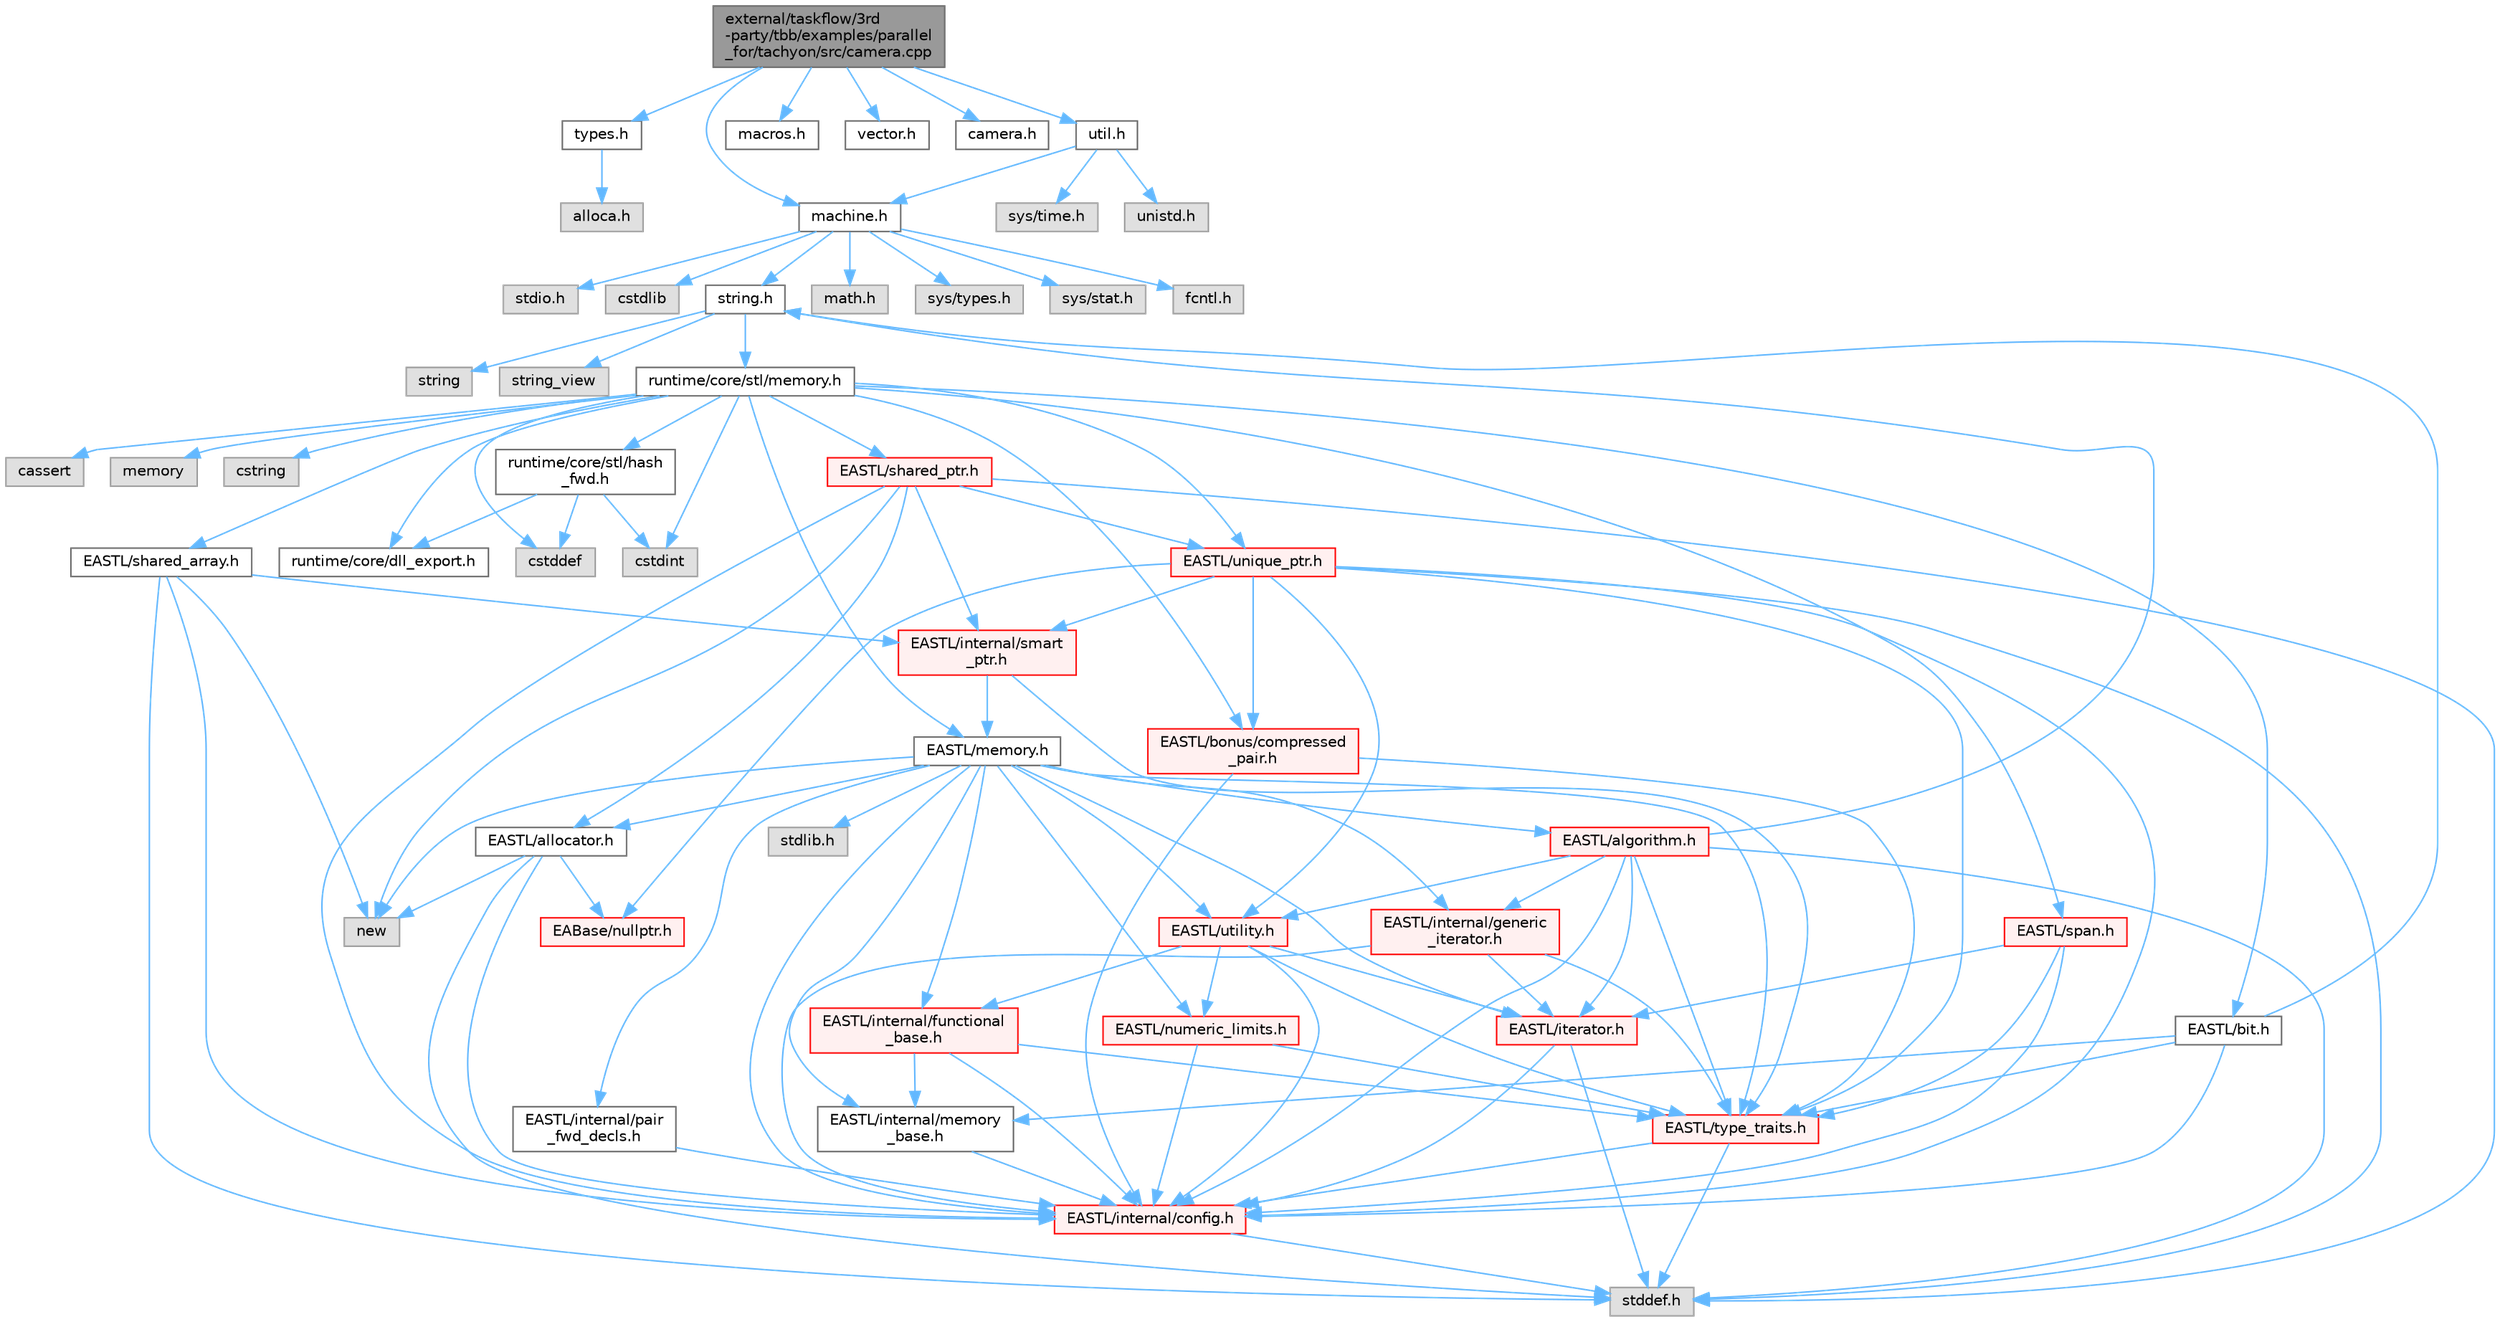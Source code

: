 digraph "external/taskflow/3rd-party/tbb/examples/parallel_for/tachyon/src/camera.cpp"
{
 // LATEX_PDF_SIZE
  bgcolor="transparent";
  edge [fontname=Helvetica,fontsize=10,labelfontname=Helvetica,labelfontsize=10];
  node [fontname=Helvetica,fontsize=10,shape=box,height=0.2,width=0.4];
  Node1 [id="Node000001",label="external/taskflow/3rd\l-party/tbb/examples/parallel\l_for/tachyon/src/camera.cpp",height=0.2,width=0.4,color="gray40", fillcolor="grey60", style="filled", fontcolor="black",tooltip=" "];
  Node1 -> Node2 [id="edge110_Node000001_Node000002",color="steelblue1",style="solid",tooltip=" "];
  Node2 [id="Node000002",label="machine.h",height=0.2,width=0.4,color="grey40", fillcolor="white", style="filled",URL="$machine_8h.html",tooltip=" "];
  Node2 -> Node3 [id="edge111_Node000002_Node000003",color="steelblue1",style="solid",tooltip=" "];
  Node3 [id="Node000003",label="stdio.h",height=0.2,width=0.4,color="grey60", fillcolor="#E0E0E0", style="filled",tooltip=" "];
  Node2 -> Node4 [id="edge112_Node000002_Node000004",color="steelblue1",style="solid",tooltip=" "];
  Node4 [id="Node000004",label="cstdlib",height=0.2,width=0.4,color="grey60", fillcolor="#E0E0E0", style="filled",tooltip=" "];
  Node2 -> Node5 [id="edge113_Node000002_Node000005",color="steelblue1",style="solid",tooltip=" "];
  Node5 [id="Node000005",label="string.h",height=0.2,width=0.4,color="grey40", fillcolor="white", style="filled",URL="$string_8h.html",tooltip=" "];
  Node5 -> Node6 [id="edge114_Node000005_Node000006",color="steelblue1",style="solid",tooltip=" "];
  Node6 [id="Node000006",label="string",height=0.2,width=0.4,color="grey60", fillcolor="#E0E0E0", style="filled",tooltip=" "];
  Node5 -> Node7 [id="edge115_Node000005_Node000007",color="steelblue1",style="solid",tooltip=" "];
  Node7 [id="Node000007",label="string_view",height=0.2,width=0.4,color="grey60", fillcolor="#E0E0E0", style="filled",tooltip=" "];
  Node5 -> Node8 [id="edge116_Node000005_Node000008",color="steelblue1",style="solid",tooltip=" "];
  Node8 [id="Node000008",label="runtime/core/stl/memory.h",height=0.2,width=0.4,color="grey40", fillcolor="white", style="filled",URL="$runtime_2core_2stl_2memory_8h.html",tooltip=" "];
  Node8 -> Node9 [id="edge117_Node000008_Node000009",color="steelblue1",style="solid",tooltip=" "];
  Node9 [id="Node000009",label="cstddef",height=0.2,width=0.4,color="grey60", fillcolor="#E0E0E0", style="filled",tooltip=" "];
  Node8 -> Node10 [id="edge118_Node000008_Node000010",color="steelblue1",style="solid",tooltip=" "];
  Node10 [id="Node000010",label="cstdint",height=0.2,width=0.4,color="grey60", fillcolor="#E0E0E0", style="filled",tooltip=" "];
  Node8 -> Node11 [id="edge119_Node000008_Node000011",color="steelblue1",style="solid",tooltip=" "];
  Node11 [id="Node000011",label="cassert",height=0.2,width=0.4,color="grey60", fillcolor="#E0E0E0", style="filled",tooltip=" "];
  Node8 -> Node12 [id="edge120_Node000008_Node000012",color="steelblue1",style="solid",tooltip=" "];
  Node12 [id="Node000012",label="memory",height=0.2,width=0.4,color="grey60", fillcolor="#E0E0E0", style="filled",tooltip=" "];
  Node8 -> Node13 [id="edge121_Node000008_Node000013",color="steelblue1",style="solid",tooltip=" "];
  Node13 [id="Node000013",label="cstring",height=0.2,width=0.4,color="grey60", fillcolor="#E0E0E0", style="filled",tooltip=" "];
  Node8 -> Node14 [id="edge122_Node000008_Node000014",color="steelblue1",style="solid",tooltip=" "];
  Node14 [id="Node000014",label="EASTL/bit.h",height=0.2,width=0.4,color="grey40", fillcolor="white", style="filled",URL="$bit_8h.html",tooltip=" "];
  Node14 -> Node15 [id="edge123_Node000014_Node000015",color="steelblue1",style="solid",tooltip=" "];
  Node15 [id="Node000015",label="EASTL/internal/config.h",height=0.2,width=0.4,color="red", fillcolor="#FFF0F0", style="filled",URL="$runtime_2_e_a_s_t_l_2include_2_e_a_s_t_l_2internal_2config_8h.html",tooltip=" "];
  Node15 -> Node23 [id="edge124_Node000015_Node000023",color="steelblue1",style="solid",tooltip=" "];
  Node23 [id="Node000023",label="stddef.h",height=0.2,width=0.4,color="grey60", fillcolor="#E0E0E0", style="filled",tooltip=" "];
  Node14 -> Node24 [id="edge125_Node000014_Node000024",color="steelblue1",style="solid",tooltip=" "];
  Node24 [id="Node000024",label="EASTL/internal/memory\l_base.h",height=0.2,width=0.4,color="grey40", fillcolor="white", style="filled",URL="$memory__base_8h.html",tooltip=" "];
  Node24 -> Node15 [id="edge126_Node000024_Node000015",color="steelblue1",style="solid",tooltip=" "];
  Node14 -> Node25 [id="edge127_Node000014_Node000025",color="steelblue1",style="solid",tooltip=" "];
  Node25 [id="Node000025",label="EASTL/type_traits.h",height=0.2,width=0.4,color="red", fillcolor="#FFF0F0", style="filled",URL="$_e_a_s_t_l_2include_2_e_a_s_t_l_2type__traits_8h.html",tooltip=" "];
  Node25 -> Node15 [id="edge128_Node000025_Node000015",color="steelblue1",style="solid",tooltip=" "];
  Node25 -> Node23 [id="edge129_Node000025_Node000023",color="steelblue1",style="solid",tooltip=" "];
  Node14 -> Node5 [id="edge130_Node000014_Node000005",color="steelblue1",style="solid",tooltip=" "];
  Node8 -> Node35 [id="edge131_Node000008_Node000035",color="steelblue1",style="solid",tooltip=" "];
  Node35 [id="Node000035",label="EASTL/memory.h",height=0.2,width=0.4,color="grey40", fillcolor="white", style="filled",URL="$runtime_2_e_a_s_t_l_2include_2_e_a_s_t_l_2memory_8h.html",tooltip=" "];
  Node35 -> Node15 [id="edge132_Node000035_Node000015",color="steelblue1",style="solid",tooltip=" "];
  Node35 -> Node24 [id="edge133_Node000035_Node000024",color="steelblue1",style="solid",tooltip=" "];
  Node35 -> Node36 [id="edge134_Node000035_Node000036",color="steelblue1",style="solid",tooltip=" "];
  Node36 [id="Node000036",label="EASTL/internal/generic\l_iterator.h",height=0.2,width=0.4,color="red", fillcolor="#FFF0F0", style="filled",URL="$generic__iterator_8h.html",tooltip=" "];
  Node36 -> Node15 [id="edge135_Node000036_Node000015",color="steelblue1",style="solid",tooltip=" "];
  Node36 -> Node37 [id="edge136_Node000036_Node000037",color="steelblue1",style="solid",tooltip=" "];
  Node37 [id="Node000037",label="EASTL/iterator.h",height=0.2,width=0.4,color="red", fillcolor="#FFF0F0", style="filled",URL="$_e_a_s_t_l_2include_2_e_a_s_t_l_2iterator_8h.html",tooltip=" "];
  Node37 -> Node15 [id="edge137_Node000037_Node000015",color="steelblue1",style="solid",tooltip=" "];
  Node37 -> Node23 [id="edge138_Node000037_Node000023",color="steelblue1",style="solid",tooltip=" "];
  Node36 -> Node25 [id="edge139_Node000036_Node000025",color="steelblue1",style="solid",tooltip=" "];
  Node35 -> Node40 [id="edge140_Node000035_Node000040",color="steelblue1",style="solid",tooltip=" "];
  Node40 [id="Node000040",label="EASTL/internal/pair\l_fwd_decls.h",height=0.2,width=0.4,color="grey40", fillcolor="white", style="filled",URL="$pair__fwd__decls_8h.html",tooltip=" "];
  Node40 -> Node15 [id="edge141_Node000040_Node000015",color="steelblue1",style="solid",tooltip=" "];
  Node35 -> Node41 [id="edge142_Node000035_Node000041",color="steelblue1",style="solid",tooltip=" "];
  Node41 [id="Node000041",label="EASTL/internal/functional\l_base.h",height=0.2,width=0.4,color="red", fillcolor="#FFF0F0", style="filled",URL="$functional__base_8h.html",tooltip=" "];
  Node41 -> Node15 [id="edge143_Node000041_Node000015",color="steelblue1",style="solid",tooltip=" "];
  Node41 -> Node24 [id="edge144_Node000041_Node000024",color="steelblue1",style="solid",tooltip=" "];
  Node41 -> Node25 [id="edge145_Node000041_Node000025",color="steelblue1",style="solid",tooltip=" "];
  Node35 -> Node42 [id="edge146_Node000035_Node000042",color="steelblue1",style="solid",tooltip=" "];
  Node42 [id="Node000042",label="EASTL/algorithm.h",height=0.2,width=0.4,color="red", fillcolor="#FFF0F0", style="filled",URL="$_e_a_s_t_l_2include_2_e_a_s_t_l_2algorithm_8h.html",tooltip=" "];
  Node42 -> Node15 [id="edge147_Node000042_Node000015",color="steelblue1",style="solid",tooltip=" "];
  Node42 -> Node25 [id="edge148_Node000042_Node000025",color="steelblue1",style="solid",tooltip=" "];
  Node42 -> Node37 [id="edge149_Node000042_Node000037",color="steelblue1",style="solid",tooltip=" "];
  Node42 -> Node52 [id="edge150_Node000042_Node000052",color="steelblue1",style="solid",tooltip=" "];
  Node52 [id="Node000052",label="EASTL/utility.h",height=0.2,width=0.4,color="red", fillcolor="#FFF0F0", style="filled",URL="$runtime_2_e_a_s_t_l_2include_2_e_a_s_t_l_2utility_8h.html",tooltip=" "];
  Node52 -> Node15 [id="edge151_Node000052_Node000015",color="steelblue1",style="solid",tooltip=" "];
  Node52 -> Node25 [id="edge152_Node000052_Node000025",color="steelblue1",style="solid",tooltip=" "];
  Node52 -> Node37 [id="edge153_Node000052_Node000037",color="steelblue1",style="solid",tooltip=" "];
  Node52 -> Node53 [id="edge154_Node000052_Node000053",color="steelblue1",style="solid",tooltip=" "];
  Node53 [id="Node000053",label="EASTL/numeric_limits.h",height=0.2,width=0.4,color="red", fillcolor="#FFF0F0", style="filled",URL="$numeric__limits_8h.html",tooltip=" "];
  Node53 -> Node15 [id="edge155_Node000053_Node000015",color="steelblue1",style="solid",tooltip=" "];
  Node53 -> Node25 [id="edge156_Node000053_Node000025",color="steelblue1",style="solid",tooltip=" "];
  Node52 -> Node41 [id="edge157_Node000052_Node000041",color="steelblue1",style="solid",tooltip=" "];
  Node42 -> Node36 [id="edge158_Node000042_Node000036",color="steelblue1",style="solid",tooltip=" "];
  Node42 -> Node23 [id="edge159_Node000042_Node000023",color="steelblue1",style="solid",tooltip=" "];
  Node42 -> Node5 [id="edge160_Node000042_Node000005",color="steelblue1",style="solid",tooltip=" "];
  Node35 -> Node25 [id="edge161_Node000035_Node000025",color="steelblue1",style="solid",tooltip=" "];
  Node35 -> Node49 [id="edge162_Node000035_Node000049",color="steelblue1",style="solid",tooltip=" "];
  Node49 [id="Node000049",label="EASTL/allocator.h",height=0.2,width=0.4,color="grey40", fillcolor="white", style="filled",URL="$runtime_2_e_a_s_t_l_2include_2_e_a_s_t_l_2allocator_8h.html",tooltip=" "];
  Node49 -> Node15 [id="edge163_Node000049_Node000015",color="steelblue1",style="solid",tooltip=" "];
  Node49 -> Node27 [id="edge164_Node000049_Node000027",color="steelblue1",style="solid",tooltip=" "];
  Node27 [id="Node000027",label="EABase/nullptr.h",height=0.2,width=0.4,color="red", fillcolor="#FFF0F0", style="filled",URL="$nullptr_8h.html",tooltip=" "];
  Node49 -> Node23 [id="edge165_Node000049_Node000023",color="steelblue1",style="solid",tooltip=" "];
  Node49 -> Node50 [id="edge166_Node000049_Node000050",color="steelblue1",style="solid",tooltip=" "];
  Node50 [id="Node000050",label="new",height=0.2,width=0.4,color="grey60", fillcolor="#E0E0E0", style="filled",tooltip=" "];
  Node35 -> Node37 [id="edge167_Node000035_Node000037",color="steelblue1",style="solid",tooltip=" "];
  Node35 -> Node52 [id="edge168_Node000035_Node000052",color="steelblue1",style="solid",tooltip=" "];
  Node35 -> Node53 [id="edge169_Node000035_Node000053",color="steelblue1",style="solid",tooltip=" "];
  Node35 -> Node62 [id="edge170_Node000035_Node000062",color="steelblue1",style="solid",tooltip=" "];
  Node62 [id="Node000062",label="stdlib.h",height=0.2,width=0.4,color="grey60", fillcolor="#E0E0E0", style="filled",tooltip=" "];
  Node35 -> Node50 [id="edge171_Node000035_Node000050",color="steelblue1",style="solid",tooltip=" "];
  Node8 -> Node63 [id="edge172_Node000008_Node000063",color="steelblue1",style="solid",tooltip=" "];
  Node63 [id="Node000063",label="EASTL/shared_array.h",height=0.2,width=0.4,color="grey40", fillcolor="white", style="filled",URL="$shared__array_8h.html",tooltip=" "];
  Node63 -> Node15 [id="edge173_Node000063_Node000015",color="steelblue1",style="solid",tooltip=" "];
  Node63 -> Node64 [id="edge174_Node000063_Node000064",color="steelblue1",style="solid",tooltip=" "];
  Node64 [id="Node000064",label="EASTL/internal/smart\l_ptr.h",height=0.2,width=0.4,color="red", fillcolor="#FFF0F0", style="filled",URL="$smart__ptr_8h.html",tooltip=" "];
  Node64 -> Node35 [id="edge175_Node000064_Node000035",color="steelblue1",style="solid",tooltip=" "];
  Node64 -> Node25 [id="edge176_Node000064_Node000025",color="steelblue1",style="solid",tooltip=" "];
  Node63 -> Node50 [id="edge177_Node000063_Node000050",color="steelblue1",style="solid",tooltip=" "];
  Node63 -> Node23 [id="edge178_Node000063_Node000023",color="steelblue1",style="solid",tooltip=" "];
  Node8 -> Node66 [id="edge179_Node000008_Node000066",color="steelblue1",style="solid",tooltip=" "];
  Node66 [id="Node000066",label="EASTL/unique_ptr.h",height=0.2,width=0.4,color="red", fillcolor="#FFF0F0", style="filled",URL="$unique__ptr_8h.html",tooltip=" "];
  Node66 -> Node27 [id="edge180_Node000066_Node000027",color="steelblue1",style="solid",tooltip=" "];
  Node66 -> Node67 [id="edge181_Node000066_Node000067",color="steelblue1",style="solid",tooltip=" "];
  Node67 [id="Node000067",label="EASTL/bonus/compressed\l_pair.h",height=0.2,width=0.4,color="red", fillcolor="#FFF0F0", style="filled",URL="$compressed__pair_8h.html",tooltip=" "];
  Node67 -> Node15 [id="edge182_Node000067_Node000015",color="steelblue1",style="solid",tooltip=" "];
  Node67 -> Node25 [id="edge183_Node000067_Node000025",color="steelblue1",style="solid",tooltip=" "];
  Node66 -> Node15 [id="edge184_Node000066_Node000015",color="steelblue1",style="solid",tooltip=" "];
  Node66 -> Node64 [id="edge185_Node000066_Node000064",color="steelblue1",style="solid",tooltip=" "];
  Node66 -> Node25 [id="edge186_Node000066_Node000025",color="steelblue1",style="solid",tooltip=" "];
  Node66 -> Node52 [id="edge187_Node000066_Node000052",color="steelblue1",style="solid",tooltip=" "];
  Node66 -> Node23 [id="edge188_Node000066_Node000023",color="steelblue1",style="solid",tooltip=" "];
  Node8 -> Node69 [id="edge189_Node000008_Node000069",color="steelblue1",style="solid",tooltip=" "];
  Node69 [id="Node000069",label="EASTL/shared_ptr.h",height=0.2,width=0.4,color="red", fillcolor="#FFF0F0", style="filled",URL="$shared__ptr_8h.html",tooltip=" "];
  Node69 -> Node15 [id="edge190_Node000069_Node000015",color="steelblue1",style="solid",tooltip=" "];
  Node69 -> Node64 [id="edge191_Node000069_Node000064",color="steelblue1",style="solid",tooltip=" "];
  Node69 -> Node66 [id="edge192_Node000069_Node000066",color="steelblue1",style="solid",tooltip=" "];
  Node69 -> Node49 [id="edge193_Node000069_Node000049",color="steelblue1",style="solid",tooltip=" "];
  Node69 -> Node50 [id="edge194_Node000069_Node000050",color="steelblue1",style="solid",tooltip=" "];
  Node69 -> Node23 [id="edge195_Node000069_Node000023",color="steelblue1",style="solid",tooltip=" "];
  Node8 -> Node149 [id="edge196_Node000008_Node000149",color="steelblue1",style="solid",tooltip=" "];
  Node149 [id="Node000149",label="EASTL/span.h",height=0.2,width=0.4,color="red", fillcolor="#FFF0F0", style="filled",URL="$span_8h.html",tooltip=" "];
  Node149 -> Node15 [id="edge197_Node000149_Node000015",color="steelblue1",style="solid",tooltip=" "];
  Node149 -> Node25 [id="edge198_Node000149_Node000025",color="steelblue1",style="solid",tooltip=" "];
  Node149 -> Node37 [id="edge199_Node000149_Node000037",color="steelblue1",style="solid",tooltip=" "];
  Node8 -> Node67 [id="edge200_Node000008_Node000067",color="steelblue1",style="solid",tooltip=" "];
  Node8 -> Node152 [id="edge201_Node000008_Node000152",color="steelblue1",style="solid",tooltip=" "];
  Node152 [id="Node000152",label="runtime/core/dll_export.h",height=0.2,width=0.4,color="grey40", fillcolor="white", style="filled",URL="$dll__export_8h.html",tooltip=" "];
  Node8 -> Node153 [id="edge202_Node000008_Node000153",color="steelblue1",style="solid",tooltip=" "];
  Node153 [id="Node000153",label="runtime/core/stl/hash\l_fwd.h",height=0.2,width=0.4,color="grey40", fillcolor="white", style="filled",URL="$hash__fwd_8h.html",tooltip=" "];
  Node153 -> Node9 [id="edge203_Node000153_Node000009",color="steelblue1",style="solid",tooltip=" "];
  Node153 -> Node10 [id="edge204_Node000153_Node000010",color="steelblue1",style="solid",tooltip=" "];
  Node153 -> Node152 [id="edge205_Node000153_Node000152",color="steelblue1",style="solid",tooltip=" "];
  Node2 -> Node154 [id="edge206_Node000002_Node000154",color="steelblue1",style="solid",tooltip=" "];
  Node154 [id="Node000154",label="math.h",height=0.2,width=0.4,color="grey60", fillcolor="#E0E0E0", style="filled",tooltip=" "];
  Node2 -> Node155 [id="edge207_Node000002_Node000155",color="steelblue1",style="solid",tooltip=" "];
  Node155 [id="Node000155",label="sys/types.h",height=0.2,width=0.4,color="grey60", fillcolor="#E0E0E0", style="filled",tooltip=" "];
  Node2 -> Node156 [id="edge208_Node000002_Node000156",color="steelblue1",style="solid",tooltip=" "];
  Node156 [id="Node000156",label="sys/stat.h",height=0.2,width=0.4,color="grey60", fillcolor="#E0E0E0", style="filled",tooltip=" "];
  Node2 -> Node157 [id="edge209_Node000002_Node000157",color="steelblue1",style="solid",tooltip=" "];
  Node157 [id="Node000157",label="fcntl.h",height=0.2,width=0.4,color="grey60", fillcolor="#E0E0E0", style="filled",tooltip=" "];
  Node1 -> Node158 [id="edge210_Node000001_Node000158",color="steelblue1",style="solid",tooltip=" "];
  Node158 [id="Node000158",label="types.h",height=0.2,width=0.4,color="grey40", fillcolor="white", style="filled",URL="$external_2taskflow_23rd-party_2tbb_2examples_2parallel__for_2tachyon_2src_2types_8h.html",tooltip=" "];
  Node158 -> Node159 [id="edge211_Node000158_Node000159",color="steelblue1",style="solid",tooltip=" "];
  Node159 [id="Node000159",label="alloca.h",height=0.2,width=0.4,color="grey60", fillcolor="#E0E0E0", style="filled",tooltip=" "];
  Node1 -> Node160 [id="edge212_Node000001_Node000160",color="steelblue1",style="solid",tooltip=" "];
  Node160 [id="Node000160",label="macros.h",height=0.2,width=0.4,color="grey40", fillcolor="white", style="filled",URL="$tbb_2examples_2parallel__for_2tachyon_2src_2_macros_8h.html",tooltip=" "];
  Node1 -> Node161 [id="edge213_Node000001_Node000161",color="steelblue1",style="solid",tooltip=" "];
  Node161 [id="Node000161",label="vector.h",height=0.2,width=0.4,color="grey40", fillcolor="white", style="filled",URL="$external_2taskflow_23rd-party_2tbb_2examples_2parallel__for_2tachyon_2src_2vector_8h.html",tooltip=" "];
  Node1 -> Node162 [id="edge214_Node000001_Node000162",color="steelblue1",style="solid",tooltip=" "];
  Node162 [id="Node000162",label="camera.h",height=0.2,width=0.4,color="grey40", fillcolor="white", style="filled",URL="$tbb_2examples_2parallel__for_2tachyon_2src_2camera_8h.html",tooltip=" "];
  Node1 -> Node163 [id="edge215_Node000001_Node000163",color="steelblue1",style="solid",tooltip=" "];
  Node163 [id="Node000163",label="util.h",height=0.2,width=0.4,color="grey40", fillcolor="white", style="filled",URL="$util_8h.html",tooltip=" "];
  Node163 -> Node2 [id="edge216_Node000163_Node000002",color="steelblue1",style="solid",tooltip=" "];
  Node163 -> Node164 [id="edge217_Node000163_Node000164",color="steelblue1",style="solid",tooltip=" "];
  Node164 [id="Node000164",label="sys/time.h",height=0.2,width=0.4,color="grey60", fillcolor="#E0E0E0", style="filled",tooltip=" "];
  Node163 -> Node165 [id="edge218_Node000163_Node000165",color="steelblue1",style="solid",tooltip=" "];
  Node165 [id="Node000165",label="unistd.h",height=0.2,width=0.4,color="grey60", fillcolor="#E0E0E0", style="filled",tooltip=" "];
}
